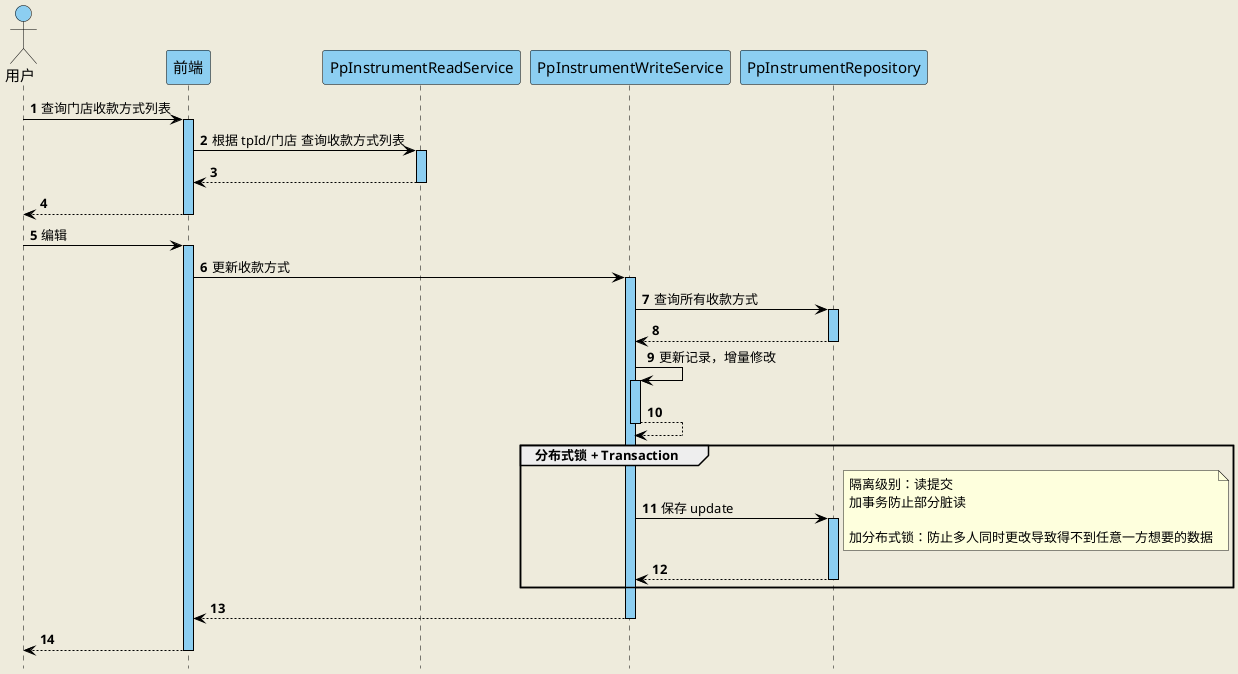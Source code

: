 @startuml
'https://plantuml.com/sequence-diagram
hide footbox
skinparam backgroundColor #EEEBDC
autoActivate on
autonumber

skinparam sequence {
ArrowColor black
ActorBorderColor black
LifeLineBorderColor black
LifeLineBackgroundColor #8CCEF1

ParticipantBorderColor black
ParticipantBackgroundColor #8CCEF1
'ParticipantFontName Impact
ParticipantFontSize 15
ParticipantFontColor black

ActorBackgroundColor #8CCEF1
ActorFontColor black
ActorFontSize 15
ActorFontName Aapex
}

actor 用户 as user
participant 前端 as front
participant PpInstrumentReadService as PpInstrumentReadService
participant PpInstrumentWriteService as PpInstrumentWriteService
participant PpInstrumentRepository as PpInstrumentRepository



user -> front : 查询门店收款方式列表

front -> PpInstrumentReadService : 根据 tpId/门店 查询收款方式列表
return
return

user -> front : 编辑

front -> PpInstrumentWriteService : 更新收款方式

PpInstrumentWriteService -> PpInstrumentRepository : 查询所有收款方式
return

PpInstrumentWriteService -> PpInstrumentWriteService : 更新记录，增量修改
return

group 分布式锁 + Transaction
    PpInstrumentWriteService -> PpInstrumentRepository : 保存 update
    note right
        隔离级别：读提交
        加事务防止部分脏读

        加分布式锁：防止多人同时更改导致得不到任意一方想要的数据
    end note
    return
end group

return
return









@enduml